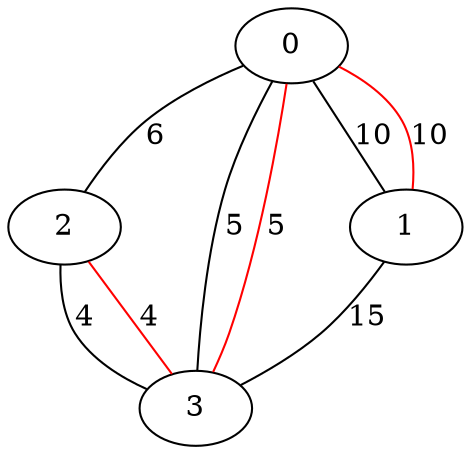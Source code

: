 graph G {
2 -- 3 [label="4"];
0 -- 3 [label="5"];
0 -- 2 [label="6"];
0 -- 1 [label="10"];
1 -- 3 [label="15"];

2 -- 3 [color=red, label="4"];
0 -- 3 [color=red, label="5"];
0 -- 1 [color=red, label="10"];
}
